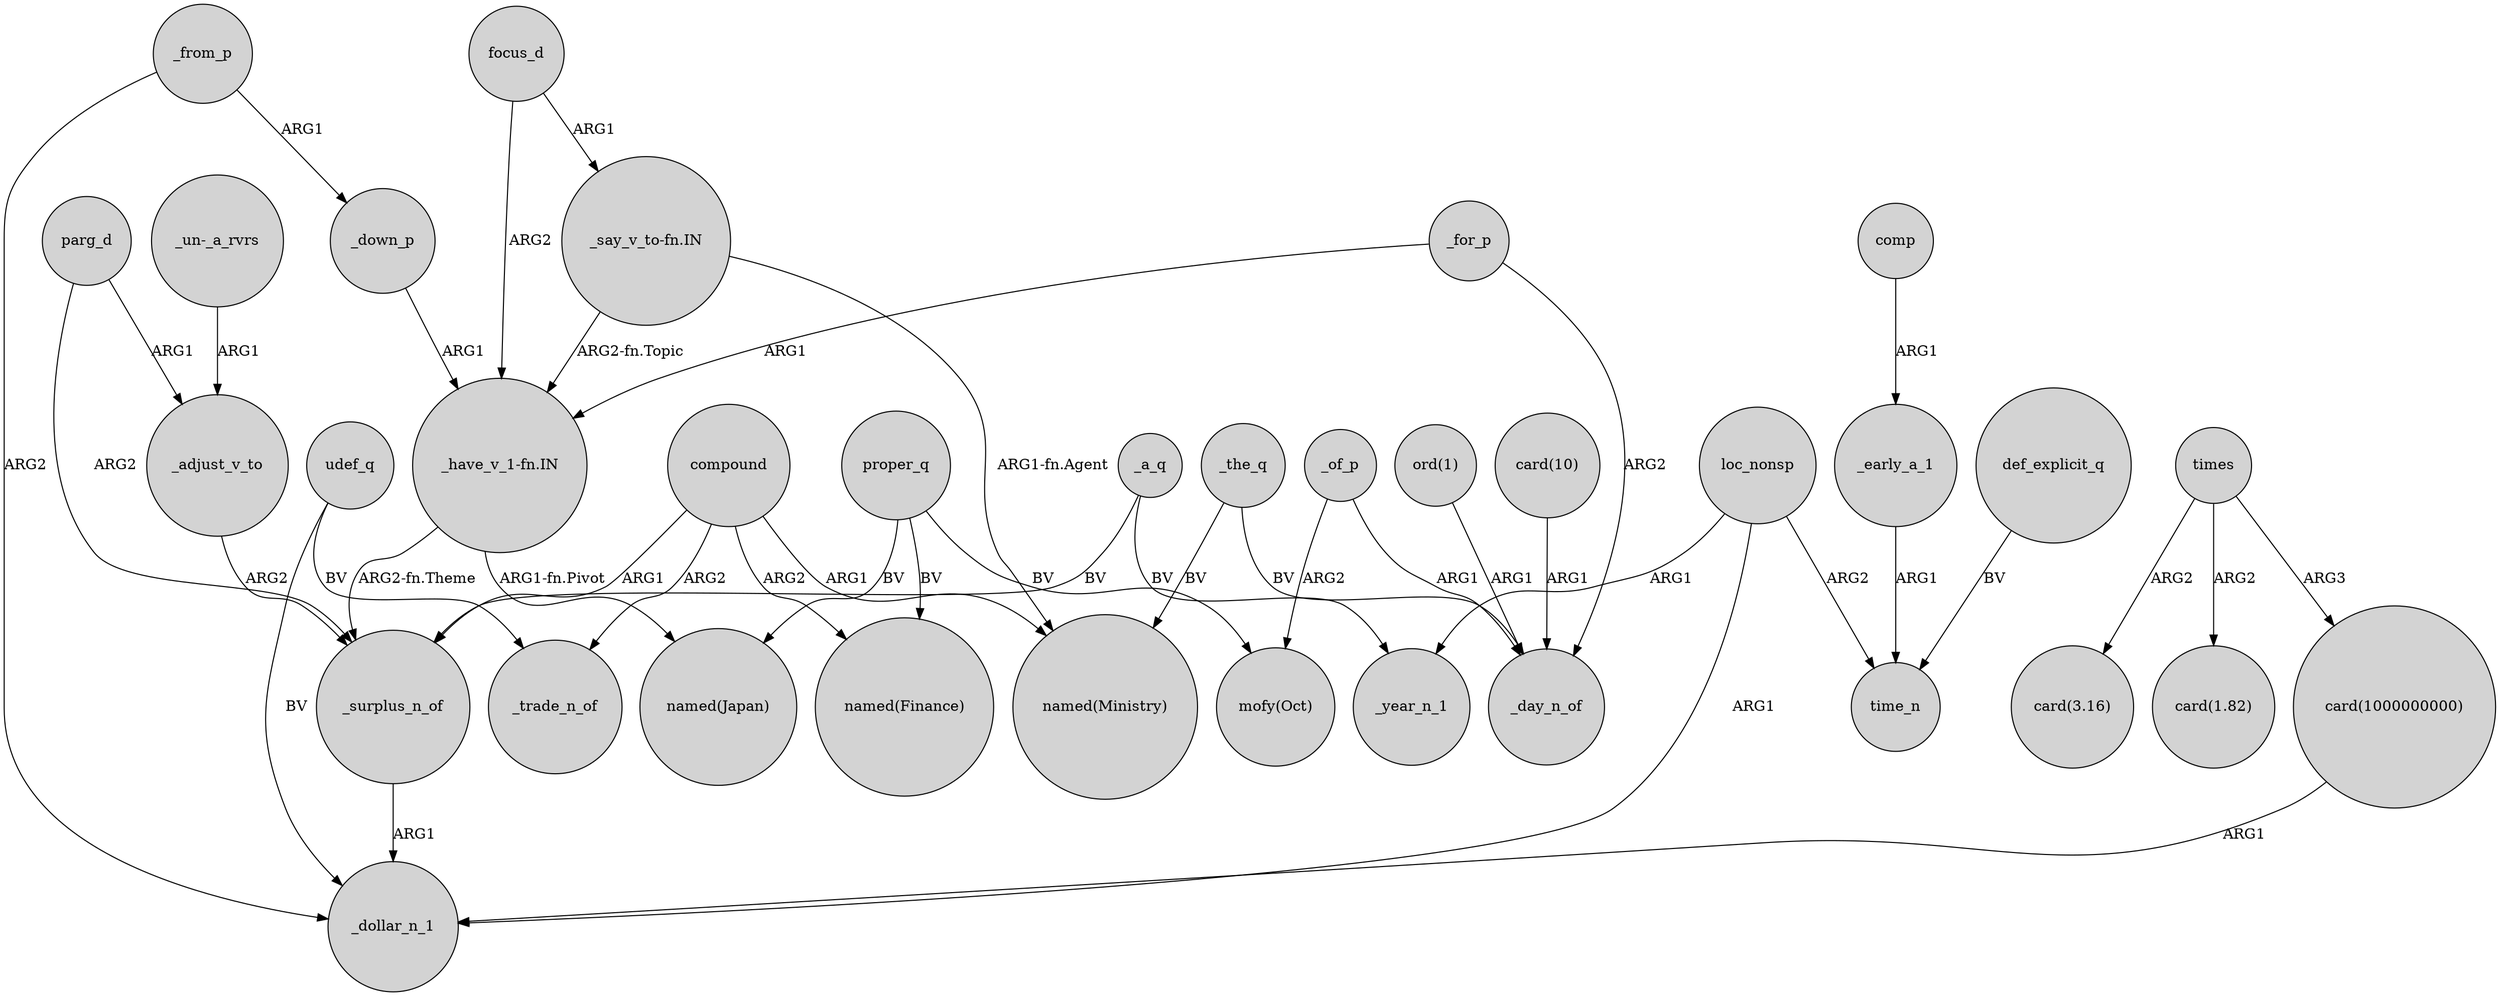 digraph {
	node [shape=circle style=filled]
	"_un-_a_rvrs" -> _adjust_v_to [label=ARG1]
	_down_p -> "_have_v_1-fn.IN" [label=ARG1]
	_adjust_v_to -> _surplus_n_of [label=ARG2]
	_a_q -> _surplus_n_of [label=BV]
	udef_q -> _trade_n_of [label=BV]
	parg_d -> _surplus_n_of [label=ARG2]
	def_explicit_q -> time_n [label=BV]
	_surplus_n_of -> _dollar_n_1 [label=ARG1]
	parg_d -> _adjust_v_to [label=ARG1]
	compound -> "named(Finance)" [label=ARG2]
	focus_d -> "_have_v_1-fn.IN" [label=ARG2]
	compound -> "named(Ministry)" [label=ARG1]
	loc_nonsp -> _year_n_1 [label=ARG1]
	_from_p -> _down_p [label=ARG1]
	"_have_v_1-fn.IN" -> "named(Japan)" [label="ARG1-fn.Pivot"]
	proper_q -> "mofy(Oct)" [label=BV]
	proper_q -> "named(Japan)" [label=BV]
	_of_p -> "mofy(Oct)" [label=ARG2]
	loc_nonsp -> time_n [label=ARG2]
	times -> "card(1000000000)" [label=ARG3]
	"_have_v_1-fn.IN" -> _surplus_n_of [label="ARG2-fn.Theme"]
	_the_q -> _day_n_of [label=BV]
	_the_q -> "named(Ministry)" [label=BV]
	_for_p -> _day_n_of [label=ARG2]
	compound -> _trade_n_of [label=ARG2]
	proper_q -> "named(Finance)" [label=BV]
	compound -> _surplus_n_of [label=ARG1]
	_of_p -> _day_n_of [label=ARG1]
	"ord(1)" -> _day_n_of [label=ARG1]
	_early_a_1 -> time_n [label=ARG1]
	"_say_v_to-fn.IN" -> "_have_v_1-fn.IN" [label="ARG2-fn.Topic"]
	"card(10)" -> _day_n_of [label=ARG1]
	_a_q -> _year_n_1 [label=BV]
	"card(1000000000)" -> _dollar_n_1 [label=ARG1]
	_from_p -> _dollar_n_1 [label=ARG2]
	loc_nonsp -> _dollar_n_1 [label=ARG1]
	"_say_v_to-fn.IN" -> "named(Ministry)" [label="ARG1-fn.Agent"]
	times -> "card(3.16)" [label=ARG2]
	_for_p -> "_have_v_1-fn.IN" [label=ARG1]
	comp -> _early_a_1 [label=ARG1]
	udef_q -> _dollar_n_1 [label=BV]
	focus_d -> "_say_v_to-fn.IN" [label=ARG1]
	times -> "card(1.82)" [label=ARG2]
}
